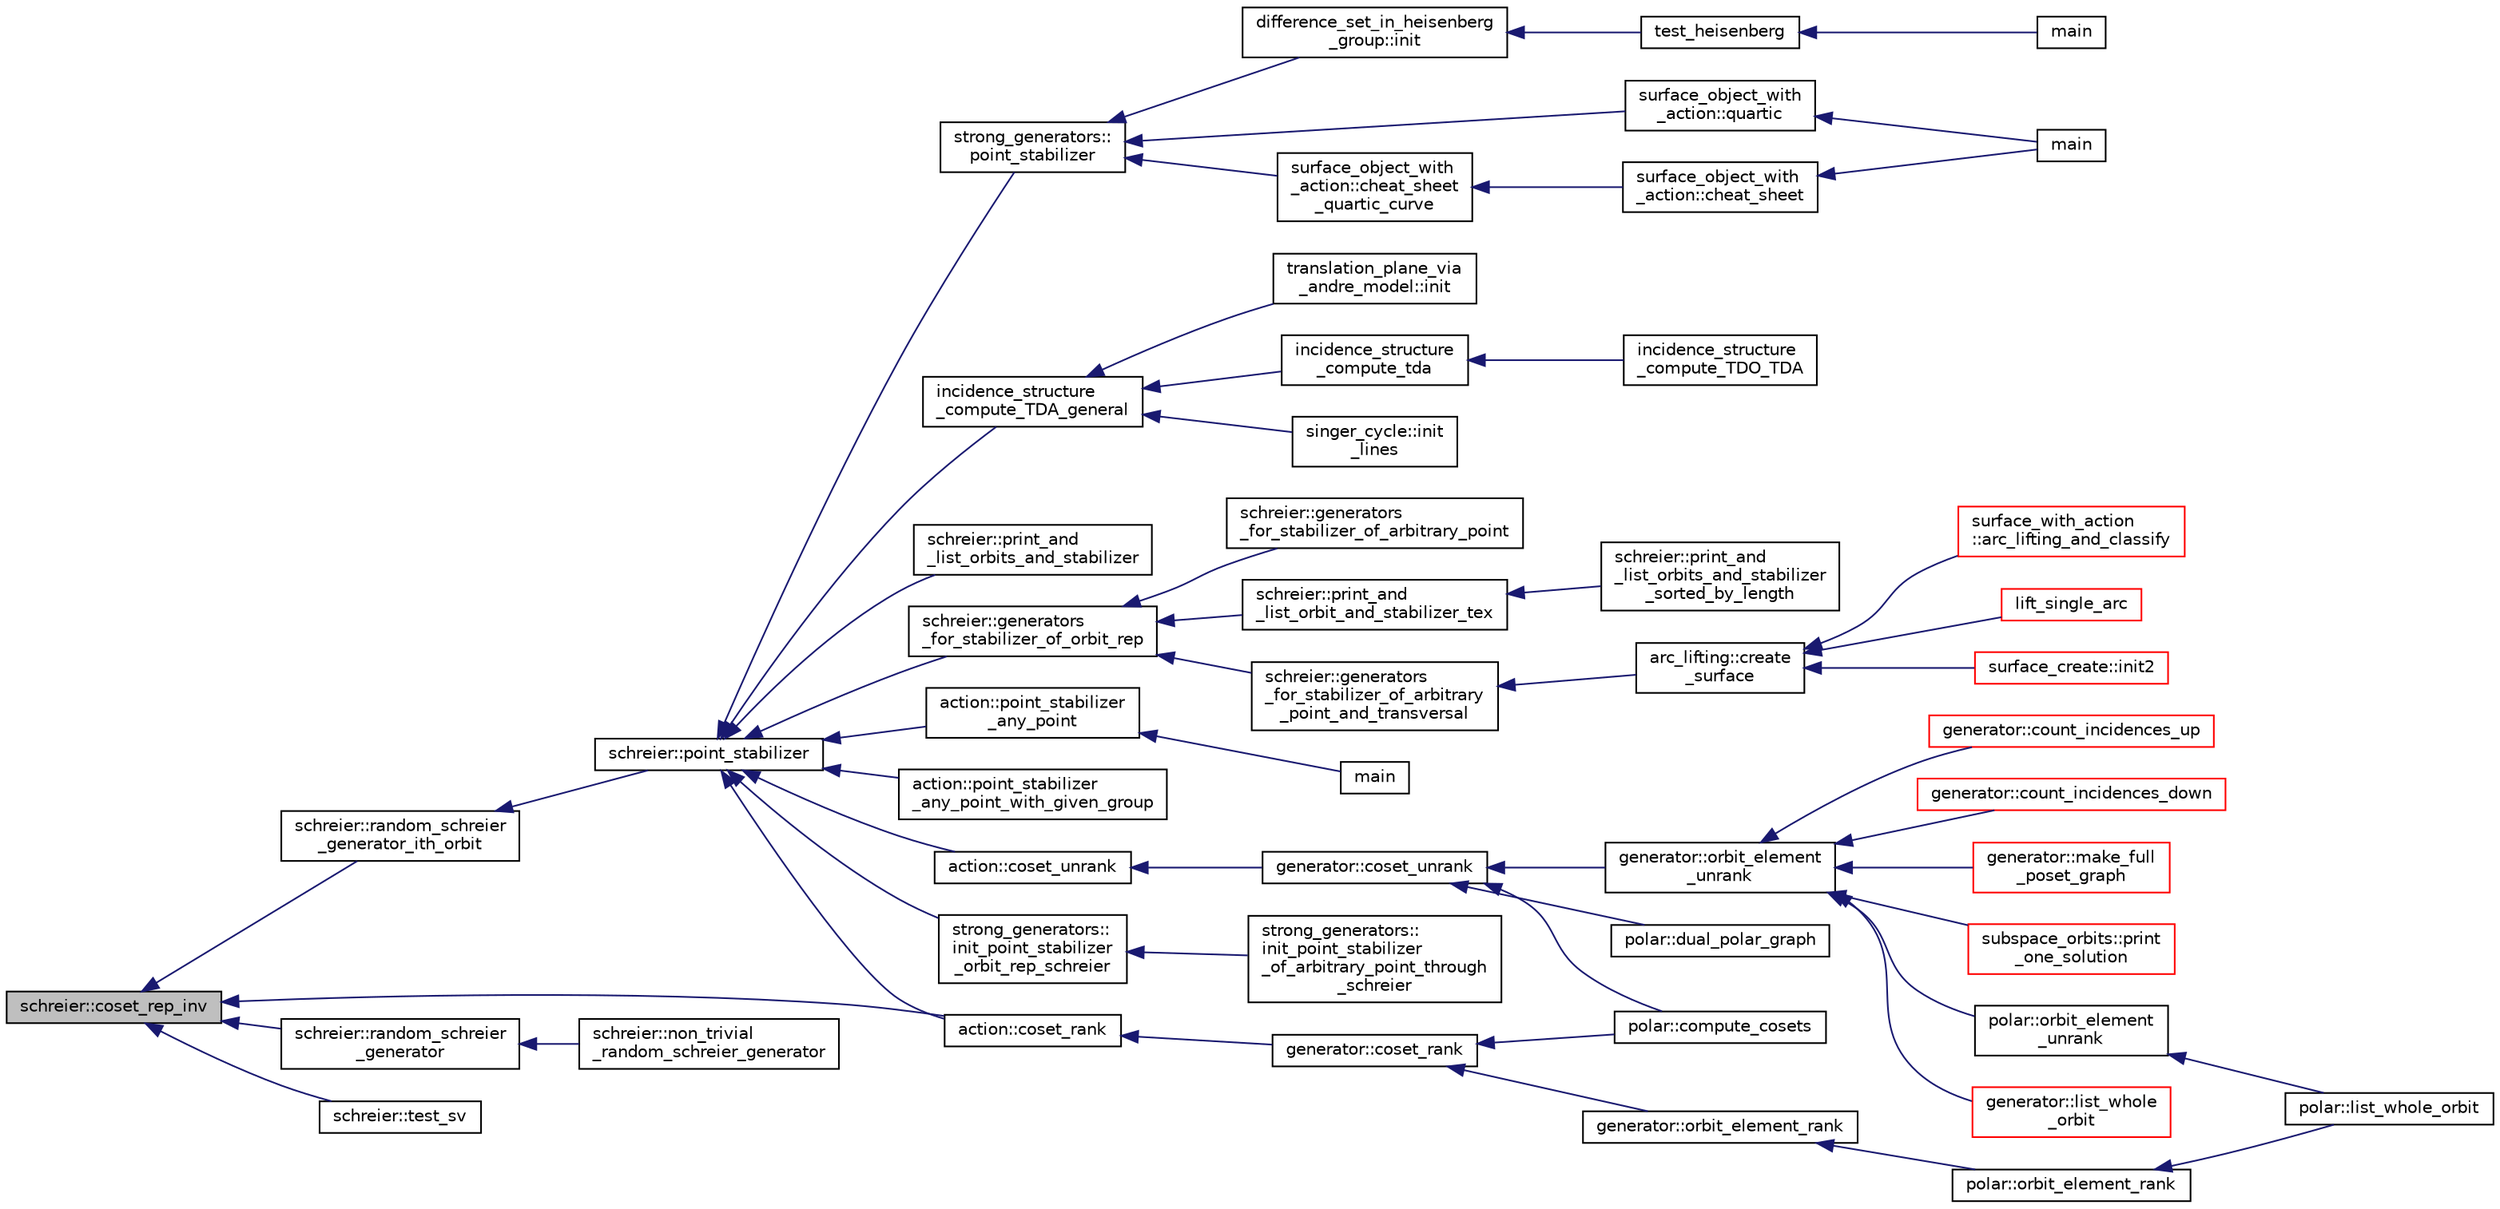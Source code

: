 digraph "schreier::coset_rep_inv"
{
  edge [fontname="Helvetica",fontsize="10",labelfontname="Helvetica",labelfontsize="10"];
  node [fontname="Helvetica",fontsize="10",shape=record];
  rankdir="LR";
  Node766 [label="schreier::coset_rep_inv",height=0.2,width=0.4,color="black", fillcolor="grey75", style="filled", fontcolor="black"];
  Node766 -> Node767 [dir="back",color="midnightblue",fontsize="10",style="solid",fontname="Helvetica"];
  Node767 [label="schreier::random_schreier\l_generator_ith_orbit",height=0.2,width=0.4,color="black", fillcolor="white", style="filled",URL="$d3/dd6/classschreier.html#a285786eaa8f7e8d50d59c2335c549044"];
  Node767 -> Node768 [dir="back",color="midnightblue",fontsize="10",style="solid",fontname="Helvetica"];
  Node768 [label="schreier::point_stabilizer",height=0.2,width=0.4,color="black", fillcolor="white", style="filled",URL="$d3/dd6/classschreier.html#a976a31dfe3238284d96fc200532c7077"];
  Node768 -> Node769 [dir="back",color="midnightblue",fontsize="10",style="solid",fontname="Helvetica"];
  Node769 [label="incidence_structure\l_compute_TDA_general",height=0.2,width=0.4,color="black", fillcolor="white", style="filled",URL="$df/d74/tl__geometry_8h.html#a21ab759f6e646f3fe703c17f39361448"];
  Node769 -> Node770 [dir="back",color="midnightblue",fontsize="10",style="solid",fontname="Helvetica"];
  Node770 [label="incidence_structure\l_compute_tda",height=0.2,width=0.4,color="black", fillcolor="white", style="filled",URL="$df/d74/tl__geometry_8h.html#ab3a7584f120bbaf752a5bd831d3ebf72"];
  Node770 -> Node771 [dir="back",color="midnightblue",fontsize="10",style="solid",fontname="Helvetica"];
  Node771 [label="incidence_structure\l_compute_TDO_TDA",height=0.2,width=0.4,color="black", fillcolor="white", style="filled",URL="$df/d74/tl__geometry_8h.html#a63d0e7a207e173b92c0e560df4d8e980"];
  Node769 -> Node772 [dir="back",color="midnightblue",fontsize="10",style="solid",fontname="Helvetica"];
  Node772 [label="singer_cycle::init\l_lines",height=0.2,width=0.4,color="black", fillcolor="white", style="filled",URL="$d8/d13/classsinger__cycle.html#a817cbf613596d5db2cf5e926db8fa328"];
  Node769 -> Node773 [dir="back",color="midnightblue",fontsize="10",style="solid",fontname="Helvetica"];
  Node773 [label="translation_plane_via\l_andre_model::init",height=0.2,width=0.4,color="black", fillcolor="white", style="filled",URL="$d1/dcc/classtranslation__plane__via__andre__model.html#adb424599de168ade331979a9218ee07b"];
  Node768 -> Node774 [dir="back",color="midnightblue",fontsize="10",style="solid",fontname="Helvetica"];
  Node774 [label="schreier::print_and\l_list_orbits_and_stabilizer",height=0.2,width=0.4,color="black", fillcolor="white", style="filled",URL="$d3/dd6/classschreier.html#ad6b4fa4094b8c359f67b73fa73d7a159"];
  Node768 -> Node775 [dir="back",color="midnightblue",fontsize="10",style="solid",fontname="Helvetica"];
  Node775 [label="schreier::generators\l_for_stabilizer_of_orbit_rep",height=0.2,width=0.4,color="black", fillcolor="white", style="filled",URL="$d3/dd6/classschreier.html#afd6fcc50900894e183d838f09e840da6"];
  Node775 -> Node776 [dir="back",color="midnightblue",fontsize="10",style="solid",fontname="Helvetica"];
  Node776 [label="schreier::print_and\l_list_orbit_and_stabilizer_tex",height=0.2,width=0.4,color="black", fillcolor="white", style="filled",URL="$d3/dd6/classschreier.html#a52098502f3919b9b57e1ebb4feba42bb"];
  Node776 -> Node777 [dir="back",color="midnightblue",fontsize="10",style="solid",fontname="Helvetica"];
  Node777 [label="schreier::print_and\l_list_orbits_and_stabilizer\l_sorted_by_length",height=0.2,width=0.4,color="black", fillcolor="white", style="filled",URL="$d3/dd6/classschreier.html#ab8afe2cb22f49ac1baae07143a6bb3fb"];
  Node775 -> Node778 [dir="back",color="midnightblue",fontsize="10",style="solid",fontname="Helvetica"];
  Node778 [label="schreier::generators\l_for_stabilizer_of_arbitrary\l_point_and_transversal",height=0.2,width=0.4,color="black", fillcolor="white", style="filled",URL="$d3/dd6/classschreier.html#a63e4acebeefabb5a5dd6f4c2a60398f5"];
  Node778 -> Node779 [dir="back",color="midnightblue",fontsize="10",style="solid",fontname="Helvetica"];
  Node779 [label="arc_lifting::create\l_surface",height=0.2,width=0.4,color="black", fillcolor="white", style="filled",URL="$dc/db7/classarc__lifting.html#a2b1fd46281de9ff3fef00fc122d39b2b"];
  Node779 -> Node780 [dir="back",color="midnightblue",fontsize="10",style="solid",fontname="Helvetica"];
  Node780 [label="lift_single_arc",height=0.2,width=0.4,color="red", fillcolor="white", style="filled",URL="$d6/dc3/arc__lifting__main_8_c.html#a0bdc148f70112959722a40cf9758d54b"];
  Node779 -> Node782 [dir="back",color="midnightblue",fontsize="10",style="solid",fontname="Helvetica"];
  Node782 [label="surface_create::init2",height=0.2,width=0.4,color="red", fillcolor="white", style="filled",URL="$de/da4/classsurface__create.html#a0d600640f7dd62d5a6c36443effdab59"];
  Node779 -> Node786 [dir="back",color="midnightblue",fontsize="10",style="solid",fontname="Helvetica"];
  Node786 [label="surface_with_action\l::arc_lifting_and_classify",height=0.2,width=0.4,color="red", fillcolor="white", style="filled",URL="$d8/df9/classsurface__with__action.html#a62a3948f830c59e09ef94937650a07a4"];
  Node775 -> Node788 [dir="back",color="midnightblue",fontsize="10",style="solid",fontname="Helvetica"];
  Node788 [label="schreier::generators\l_for_stabilizer_of_arbitrary_point",height=0.2,width=0.4,color="black", fillcolor="white", style="filled",URL="$d3/dd6/classschreier.html#aa6cc932d095c7acfbc2f764828fde3f8"];
  Node768 -> Node789 [dir="back",color="midnightblue",fontsize="10",style="solid",fontname="Helvetica"];
  Node789 [label="action::point_stabilizer\l_any_point",height=0.2,width=0.4,color="black", fillcolor="white", style="filled",URL="$d2/d86/classaction.html#a32ab18e3be9f4412d340ee94de405c13"];
  Node789 -> Node790 [dir="back",color="midnightblue",fontsize="10",style="solid",fontname="Helvetica"];
  Node790 [label="main",height=0.2,width=0.4,color="black", fillcolor="white", style="filled",URL="$d2/dfa/draw__colored__graph_8_c.html#a3c04138a5bfe5d72780bb7e82a18e627"];
  Node768 -> Node791 [dir="back",color="midnightblue",fontsize="10",style="solid",fontname="Helvetica"];
  Node791 [label="action::point_stabilizer\l_any_point_with_given_group",height=0.2,width=0.4,color="black", fillcolor="white", style="filled",URL="$d2/d86/classaction.html#a4892e0399ba1be9d5f0aae001f18d663"];
  Node768 -> Node792 [dir="back",color="midnightblue",fontsize="10",style="solid",fontname="Helvetica"];
  Node792 [label="action::coset_unrank",height=0.2,width=0.4,color="black", fillcolor="white", style="filled",URL="$d2/d86/classaction.html#aeabf488f671d4e77a8a892eb58d82b34"];
  Node792 -> Node793 [dir="back",color="midnightblue",fontsize="10",style="solid",fontname="Helvetica"];
  Node793 [label="generator::coset_unrank",height=0.2,width=0.4,color="black", fillcolor="white", style="filled",URL="$d7/d73/classgenerator.html#a489f02ee804f130f666029a46020aaf6"];
  Node793 -> Node794 [dir="back",color="midnightblue",fontsize="10",style="solid",fontname="Helvetica"];
  Node794 [label="polar::compute_cosets",height=0.2,width=0.4,color="black", fillcolor="white", style="filled",URL="$da/d1c/classpolar.html#a1fae83636607982bad299fd84380fc40"];
  Node793 -> Node795 [dir="back",color="midnightblue",fontsize="10",style="solid",fontname="Helvetica"];
  Node795 [label="polar::dual_polar_graph",height=0.2,width=0.4,color="black", fillcolor="white", style="filled",URL="$da/d1c/classpolar.html#a6e5e2b0d9d3447cac72cb82ce3d2e9e5"];
  Node793 -> Node796 [dir="back",color="midnightblue",fontsize="10",style="solid",fontname="Helvetica"];
  Node796 [label="generator::orbit_element\l_unrank",height=0.2,width=0.4,color="black", fillcolor="white", style="filled",URL="$d7/d73/classgenerator.html#a26a8d0b1964170e19dcbd37fa0a4957f"];
  Node796 -> Node797 [dir="back",color="midnightblue",fontsize="10",style="solid",fontname="Helvetica"];
  Node797 [label="polar::orbit_element\l_unrank",height=0.2,width=0.4,color="black", fillcolor="white", style="filled",URL="$da/d1c/classpolar.html#abcc67b841c60f84478e531f9facf0b82"];
  Node797 -> Node798 [dir="back",color="midnightblue",fontsize="10",style="solid",fontname="Helvetica"];
  Node798 [label="polar::list_whole_orbit",height=0.2,width=0.4,color="black", fillcolor="white", style="filled",URL="$da/d1c/classpolar.html#a26f04b7c75e45604ab772931ed2916fd"];
  Node796 -> Node799 [dir="back",color="midnightblue",fontsize="10",style="solid",fontname="Helvetica"];
  Node799 [label="generator::list_whole\l_orbit",height=0.2,width=0.4,color="red", fillcolor="white", style="filled",URL="$d7/d73/classgenerator.html#aa102d1c1e32f0cd1dafeab1e0d1c18c1"];
  Node796 -> Node811 [dir="back",color="midnightblue",fontsize="10",style="solid",fontname="Helvetica"];
  Node811 [label="generator::count_incidences_up",height=0.2,width=0.4,color="red", fillcolor="white", style="filled",URL="$d7/d73/classgenerator.html#a9d833d8494072c07de28b8f0e9b8155d"];
  Node796 -> Node814 [dir="back",color="midnightblue",fontsize="10",style="solid",fontname="Helvetica"];
  Node814 [label="generator::count_incidences_down",height=0.2,width=0.4,color="red", fillcolor="white", style="filled",URL="$d7/d73/classgenerator.html#aef9312d2eab8e5ff47228fc5cdab3262"];
  Node796 -> Node817 [dir="back",color="midnightblue",fontsize="10",style="solid",fontname="Helvetica"];
  Node817 [label="generator::make_full\l_poset_graph",height=0.2,width=0.4,color="red", fillcolor="white", style="filled",URL="$d7/d73/classgenerator.html#ab6415c4a8fbcc54c470448935a95aa56"];
  Node796 -> Node819 [dir="back",color="midnightblue",fontsize="10",style="solid",fontname="Helvetica"];
  Node819 [label="subspace_orbits::print\l_one_solution",height=0.2,width=0.4,color="red", fillcolor="white", style="filled",URL="$d2/d9f/classsubspace__orbits.html#a9047cdfdfc64339f714ffe5e12a4b35f"];
  Node768 -> Node821 [dir="back",color="midnightblue",fontsize="10",style="solid",fontname="Helvetica"];
  Node821 [label="action::coset_rank",height=0.2,width=0.4,color="black", fillcolor="white", style="filled",URL="$d2/d86/classaction.html#a5757c5b9562366be88526cc943c015e0"];
  Node821 -> Node822 [dir="back",color="midnightblue",fontsize="10",style="solid",fontname="Helvetica"];
  Node822 [label="generator::coset_rank",height=0.2,width=0.4,color="black", fillcolor="white", style="filled",URL="$d7/d73/classgenerator.html#aee00240c0ae71885dd9d23b5423c56d9"];
  Node822 -> Node794 [dir="back",color="midnightblue",fontsize="10",style="solid",fontname="Helvetica"];
  Node822 -> Node823 [dir="back",color="midnightblue",fontsize="10",style="solid",fontname="Helvetica"];
  Node823 [label="generator::orbit_element_rank",height=0.2,width=0.4,color="black", fillcolor="white", style="filled",URL="$d7/d73/classgenerator.html#a98e10a923dffa737fdb6ebc703d53fae"];
  Node823 -> Node824 [dir="back",color="midnightblue",fontsize="10",style="solid",fontname="Helvetica"];
  Node824 [label="polar::orbit_element_rank",height=0.2,width=0.4,color="black", fillcolor="white", style="filled",URL="$da/d1c/classpolar.html#a70551ff23175b280b66bce27fe200275"];
  Node824 -> Node798 [dir="back",color="midnightblue",fontsize="10",style="solid",fontname="Helvetica"];
  Node768 -> Node825 [dir="back",color="midnightblue",fontsize="10",style="solid",fontname="Helvetica"];
  Node825 [label="strong_generators::\linit_point_stabilizer\l_orbit_rep_schreier",height=0.2,width=0.4,color="black", fillcolor="white", style="filled",URL="$dc/d09/classstrong__generators.html#abca7016c4618063c8c65a62c4ca889b9"];
  Node825 -> Node826 [dir="back",color="midnightblue",fontsize="10",style="solid",fontname="Helvetica"];
  Node826 [label="strong_generators::\linit_point_stabilizer\l_of_arbitrary_point_through\l_schreier",height=0.2,width=0.4,color="black", fillcolor="white", style="filled",URL="$dc/d09/classstrong__generators.html#a51fbf5e2eeb7ad0c700315ccb4001781"];
  Node768 -> Node827 [dir="back",color="midnightblue",fontsize="10",style="solid",fontname="Helvetica"];
  Node827 [label="strong_generators::\lpoint_stabilizer",height=0.2,width=0.4,color="black", fillcolor="white", style="filled",URL="$dc/d09/classstrong__generators.html#ad7ce398640e75836a6a4dde4e305e9e0"];
  Node827 -> Node828 [dir="back",color="midnightblue",fontsize="10",style="solid",fontname="Helvetica"];
  Node828 [label="difference_set_in_heisenberg\l_group::init",height=0.2,width=0.4,color="black", fillcolor="white", style="filled",URL="$de/d8a/classdifference__set__in__heisenberg__group.html#ab44797f49aa0c8858e79cdb118c0bfd4"];
  Node828 -> Node829 [dir="back",color="midnightblue",fontsize="10",style="solid",fontname="Helvetica"];
  Node829 [label="test_heisenberg",height=0.2,width=0.4,color="black", fillcolor="white", style="filled",URL="$d7/db9/tao_8_c.html#a87d0c5c3b1f228ddbc4f326d3b662c24"];
  Node829 -> Node830 [dir="back",color="midnightblue",fontsize="10",style="solid",fontname="Helvetica"];
  Node830 [label="main",height=0.2,width=0.4,color="black", fillcolor="white", style="filled",URL="$d7/db9/tao_8_c.html#a3c04138a5bfe5d72780bb7e82a18e627"];
  Node827 -> Node831 [dir="back",color="midnightblue",fontsize="10",style="solid",fontname="Helvetica"];
  Node831 [label="surface_object_with\l_action::quartic",height=0.2,width=0.4,color="black", fillcolor="white", style="filled",URL="$db/d28/classsurface__object__with__action.html#a0143b698eb050332a79ed95f7d274ada"];
  Node831 -> Node785 [dir="back",color="midnightblue",fontsize="10",style="solid",fontname="Helvetica"];
  Node785 [label="main",height=0.2,width=0.4,color="black", fillcolor="white", style="filled",URL="$d2/dfa/create__surface__main_8_c.html#a217dbf8b442f20279ea00b898af96f52"];
  Node827 -> Node832 [dir="back",color="midnightblue",fontsize="10",style="solid",fontname="Helvetica"];
  Node832 [label="surface_object_with\l_action::cheat_sheet\l_quartic_curve",height=0.2,width=0.4,color="black", fillcolor="white", style="filled",URL="$db/d28/classsurface__object__with__action.html#a7f42e37fc76dd9b6b113e35c2b886b36"];
  Node832 -> Node833 [dir="back",color="midnightblue",fontsize="10",style="solid",fontname="Helvetica"];
  Node833 [label="surface_object_with\l_action::cheat_sheet",height=0.2,width=0.4,color="black", fillcolor="white", style="filled",URL="$db/d28/classsurface__object__with__action.html#a13371a6bb26f27759adcc0f7292b12d2"];
  Node833 -> Node785 [dir="back",color="midnightblue",fontsize="10",style="solid",fontname="Helvetica"];
  Node766 -> Node834 [dir="back",color="midnightblue",fontsize="10",style="solid",fontname="Helvetica"];
  Node834 [label="schreier::random_schreier\l_generator",height=0.2,width=0.4,color="black", fillcolor="white", style="filled",URL="$d3/dd6/classschreier.html#a0f5d195438630963accd737f56c1214f"];
  Node834 -> Node835 [dir="back",color="midnightblue",fontsize="10",style="solid",fontname="Helvetica"];
  Node835 [label="schreier::non_trivial\l_random_schreier_generator",height=0.2,width=0.4,color="black", fillcolor="white", style="filled",URL="$d3/dd6/classschreier.html#a9077ff6a0c61629d6e73aeb56b39a6a0"];
  Node766 -> Node836 [dir="back",color="midnightblue",fontsize="10",style="solid",fontname="Helvetica"];
  Node836 [label="schreier::test_sv",height=0.2,width=0.4,color="black", fillcolor="white", style="filled",URL="$d3/dd6/classschreier.html#a3126deca325fbd23f1b7f03a1ef89dae"];
  Node766 -> Node821 [dir="back",color="midnightblue",fontsize="10",style="solid",fontname="Helvetica"];
}
